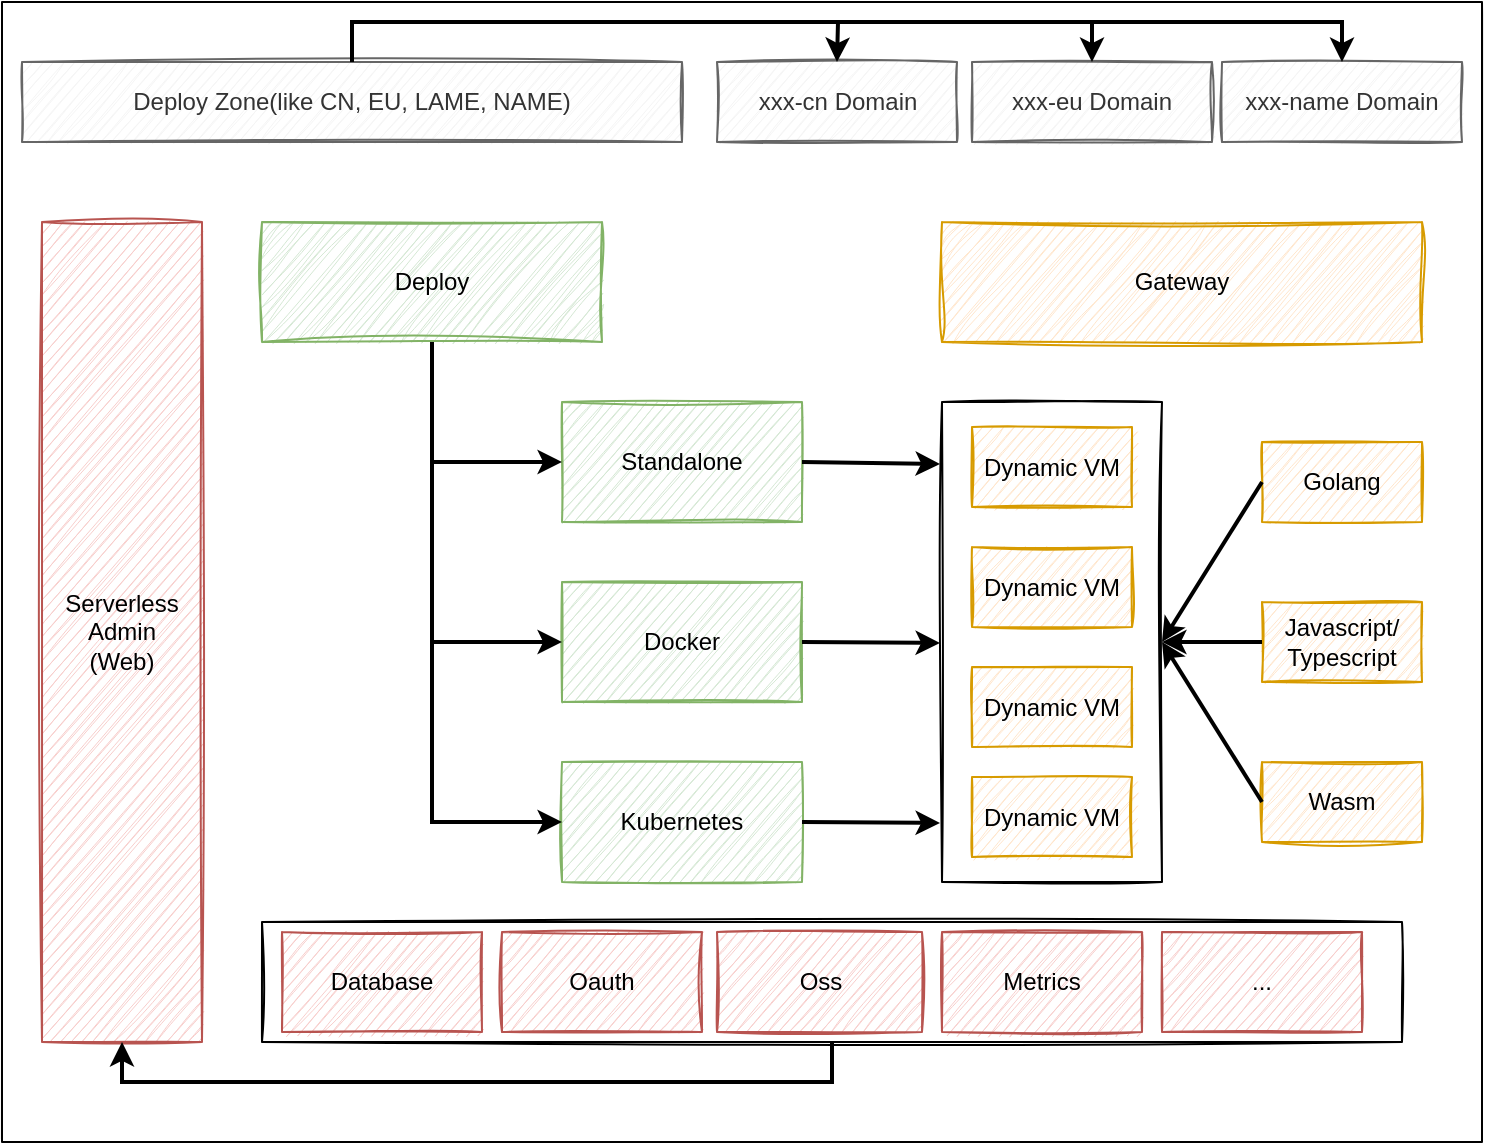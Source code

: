 <mxfile version="20.8.16" type="device"><diagram name="第 1 页" id="iGBc49zqlLuWkFeTKN-a"><mxGraphModel dx="1434" dy="854" grid="1" gridSize="10" guides="1" tooltips="1" connect="1" arrows="1" fold="1" page="1" pageScale="1" pageWidth="827" pageHeight="1169" math="0" shadow="0"><root><mxCell id="0"/><mxCell id="1" parent="0"/><mxCell id="wK9zKMwZq-7dNFixFN0o-37" value="" style="rounded=0;whiteSpace=wrap;html=1;sketch=1;" vertex="1" parent="1"><mxGeometry x="10" y="200" width="740" height="570" as="geometry"/></mxCell><mxCell id="wK9zKMwZq-7dNFixFN0o-1" value="Deploy" style="rounded=0;whiteSpace=wrap;html=1;sketch=1;curveFitting=1;jiggle=2;fillColor=#d5e8d4;strokeColor=#82b366;" vertex="1" parent="1"><mxGeometry x="140" y="310" width="170" height="60" as="geometry"/></mxCell><mxCell id="wK9zKMwZq-7dNFixFN0o-3" value="Standalone" style="rounded=0;whiteSpace=wrap;html=1;sketch=1;fillColor=#d5e8d4;strokeColor=#82b366;" vertex="1" parent="1"><mxGeometry x="290" y="400" width="120" height="60" as="geometry"/></mxCell><mxCell id="wK9zKMwZq-7dNFixFN0o-4" value="Docker" style="rounded=0;whiteSpace=wrap;html=1;sketch=1;fillColor=#d5e8d4;strokeColor=#82b366;" vertex="1" parent="1"><mxGeometry x="290" y="490" width="120" height="60" as="geometry"/></mxCell><mxCell id="wK9zKMwZq-7dNFixFN0o-5" value="Kubernetes" style="rounded=0;whiteSpace=wrap;html=1;sketch=1;fillColor=#d5e8d4;strokeColor=#82b366;" vertex="1" parent="1"><mxGeometry x="290" y="580" width="120" height="60" as="geometry"/></mxCell><mxCell id="wK9zKMwZq-7dNFixFN0o-6" value="" style="endArrow=classic;html=1;rounded=0;exitX=0.5;exitY=1;exitDx=0;exitDy=0;entryX=0;entryY=0.5;entryDx=0;entryDy=0;strokeWidth=2;" edge="1" parent="1" source="wK9zKMwZq-7dNFixFN0o-1" target="wK9zKMwZq-7dNFixFN0o-3"><mxGeometry width="50" height="50" relative="1" as="geometry"><mxPoint x="620" y="460" as="sourcePoint"/><mxPoint x="670" y="410" as="targetPoint"/><Array as="points"><mxPoint x="225" y="430"/></Array></mxGeometry></mxCell><mxCell id="wK9zKMwZq-7dNFixFN0o-7" value="" style="endArrow=classic;html=1;rounded=0;exitX=0.5;exitY=1;exitDx=0;exitDy=0;entryX=0;entryY=0.5;entryDx=0;entryDy=0;strokeWidth=2;" edge="1" parent="1" source="wK9zKMwZq-7dNFixFN0o-1" target="wK9zKMwZq-7dNFixFN0o-4"><mxGeometry width="50" height="50" relative="1" as="geometry"><mxPoint x="620" y="460" as="sourcePoint"/><mxPoint x="670" y="410" as="targetPoint"/><Array as="points"><mxPoint x="225" y="520"/></Array></mxGeometry></mxCell><mxCell id="wK9zKMwZq-7dNFixFN0o-8" value="" style="endArrow=classic;html=1;rounded=0;exitX=0.5;exitY=1;exitDx=0;exitDy=0;entryX=0;entryY=0.5;entryDx=0;entryDy=0;strokeWidth=2;" edge="1" parent="1" source="wK9zKMwZq-7dNFixFN0o-1" target="wK9zKMwZq-7dNFixFN0o-5"><mxGeometry width="50" height="50" relative="1" as="geometry"><mxPoint x="620" y="460" as="sourcePoint"/><mxPoint x="670" y="410" as="targetPoint"/><Array as="points"><mxPoint x="225" y="610"/></Array></mxGeometry></mxCell><mxCell id="wK9zKMwZq-7dNFixFN0o-9" value="" style="rounded=0;whiteSpace=wrap;html=1;sketch=1;" vertex="1" parent="1"><mxGeometry x="480" y="400" width="110" height="240" as="geometry"/></mxCell><mxCell id="wK9zKMwZq-7dNFixFN0o-10" value="" style="rounded=0;whiteSpace=wrap;html=1;sketch=1;" vertex="1" parent="1"><mxGeometry x="140" y="660" width="570" height="60" as="geometry"/></mxCell><mxCell id="wK9zKMwZq-7dNFixFN0o-11" value="Dynamic VM" style="rounded=0;whiteSpace=wrap;html=1;sketch=1;fillColor=#ffe6cc;strokeColor=#d79b00;" vertex="1" parent="1"><mxGeometry x="495" y="412.5" width="80" height="40" as="geometry"/></mxCell><mxCell id="wK9zKMwZq-7dNFixFN0o-12" value="Dynamic VM" style="rounded=0;whiteSpace=wrap;html=1;sketch=1;fillColor=#ffe6cc;strokeColor=#d79b00;" vertex="1" parent="1"><mxGeometry x="495" y="472.5" width="80" height="40" as="geometry"/></mxCell><mxCell id="wK9zKMwZq-7dNFixFN0o-13" value="Dynamic VM" style="rounded=0;whiteSpace=wrap;html=1;sketch=1;fillColor=#ffe6cc;strokeColor=#d79b00;" vertex="1" parent="1"><mxGeometry x="495" y="532.5" width="80" height="40" as="geometry"/></mxCell><mxCell id="wK9zKMwZq-7dNFixFN0o-14" value="Dynamic VM" style="rounded=0;whiteSpace=wrap;html=1;sketch=1;fillColor=#ffe6cc;strokeColor=#d79b00;" vertex="1" parent="1"><mxGeometry x="495" y="587.5" width="80" height="40" as="geometry"/></mxCell><mxCell id="wK9zKMwZq-7dNFixFN0o-15" value="Serverless Admin&lt;br&gt;(Web)" style="rounded=0;whiteSpace=wrap;html=1;sketch=1;fillColor=#f8cecc;strokeColor=#b85450;" vertex="1" parent="1"><mxGeometry x="30" y="310" width="80" height="410" as="geometry"/></mxCell><mxCell id="wK9zKMwZq-7dNFixFN0o-16" value="Database" style="rounded=0;whiteSpace=wrap;html=1;sketch=1;fillColor=#f8cecc;strokeColor=#b85450;" vertex="1" parent="1"><mxGeometry x="150" y="665" width="100" height="50" as="geometry"/></mxCell><mxCell id="wK9zKMwZq-7dNFixFN0o-17" value="Oauth" style="rounded=0;whiteSpace=wrap;html=1;sketch=1;fillColor=#f8cecc;strokeColor=#b85450;" vertex="1" parent="1"><mxGeometry x="260" y="665" width="100" height="50" as="geometry"/></mxCell><mxCell id="wK9zKMwZq-7dNFixFN0o-18" value="Oss" style="rounded=0;whiteSpace=wrap;html=1;sketch=1;fillColor=#f8cecc;strokeColor=#b85450;" vertex="1" parent="1"><mxGeometry x="367.5" y="665" width="102.5" height="50" as="geometry"/></mxCell><mxCell id="wK9zKMwZq-7dNFixFN0o-19" value="Metrics" style="rounded=0;whiteSpace=wrap;html=1;sketch=1;fillColor=#f8cecc;strokeColor=#b85450;" vertex="1" parent="1"><mxGeometry x="480" y="665" width="100" height="50" as="geometry"/></mxCell><mxCell id="wK9zKMwZq-7dNFixFN0o-21" value="Golang" style="rounded=0;whiteSpace=wrap;html=1;sketch=1;fillColor=#ffe6cc;strokeColor=#d79b00;" vertex="1" parent="1"><mxGeometry x="640" y="420" width="80" height="40" as="geometry"/></mxCell><mxCell id="wK9zKMwZq-7dNFixFN0o-22" value="Javascript/&lt;br&gt;Typescript" style="rounded=0;whiteSpace=wrap;html=1;sketch=1;fillColor=#ffe6cc;strokeColor=#d79b00;" vertex="1" parent="1"><mxGeometry x="640" y="500" width="80" height="40" as="geometry"/></mxCell><mxCell id="wK9zKMwZq-7dNFixFN0o-23" value="Wasm" style="rounded=0;whiteSpace=wrap;html=1;sketch=1;fillColor=#ffe6cc;strokeColor=#d79b00;" vertex="1" parent="1"><mxGeometry x="640" y="580" width="80" height="40" as="geometry"/></mxCell><mxCell id="wK9zKMwZq-7dNFixFN0o-24" value="" style="endArrow=classic;html=1;rounded=0;strokeWidth=2;exitX=0;exitY=0.5;exitDx=0;exitDy=0;entryX=1;entryY=0.5;entryDx=0;entryDy=0;" edge="1" parent="1" source="wK9zKMwZq-7dNFixFN0o-21" target="wK9zKMwZq-7dNFixFN0o-9"><mxGeometry width="50" height="50" relative="1" as="geometry"><mxPoint x="620" y="460" as="sourcePoint"/><mxPoint x="670" y="410" as="targetPoint"/></mxGeometry></mxCell><mxCell id="wK9zKMwZq-7dNFixFN0o-25" value="" style="endArrow=classic;html=1;rounded=0;strokeWidth=2;exitX=0;exitY=0.5;exitDx=0;exitDy=0;entryX=1;entryY=0.5;entryDx=0;entryDy=0;" edge="1" parent="1" source="wK9zKMwZq-7dNFixFN0o-22" target="wK9zKMwZq-7dNFixFN0o-9"><mxGeometry width="50" height="50" relative="1" as="geometry"><mxPoint x="620" y="460" as="sourcePoint"/><mxPoint x="610" y="520" as="targetPoint"/></mxGeometry></mxCell><mxCell id="wK9zKMwZq-7dNFixFN0o-26" value="" style="endArrow=classic;html=1;rounded=0;strokeWidth=2;exitX=0;exitY=0.5;exitDx=0;exitDy=0;entryX=1;entryY=0.5;entryDx=0;entryDy=0;" edge="1" parent="1" source="wK9zKMwZq-7dNFixFN0o-23" target="wK9zKMwZq-7dNFixFN0o-9"><mxGeometry width="50" height="50" relative="1" as="geometry"><mxPoint x="620" y="460" as="sourcePoint"/><mxPoint x="670" y="410" as="targetPoint"/></mxGeometry></mxCell><mxCell id="wK9zKMwZq-7dNFixFN0o-28" value="..." style="rounded=0;whiteSpace=wrap;html=1;sketch=1;fillColor=#f8cecc;strokeColor=#b85450;" vertex="1" parent="1"><mxGeometry x="590" y="665" width="100" height="50" as="geometry"/></mxCell><mxCell id="wK9zKMwZq-7dNFixFN0o-30" value="Gateway" style="rounded=0;whiteSpace=wrap;html=1;sketch=1;curveFitting=1;jiggle=2;fillColor=#ffe6cc;strokeColor=#d79b00;" vertex="1" parent="1"><mxGeometry x="480" y="310" width="240" height="60" as="geometry"/></mxCell><mxCell id="wK9zKMwZq-7dNFixFN0o-31" value="" style="endArrow=classic;html=1;rounded=0;strokeWidth=2;exitX=0.5;exitY=1;exitDx=0;exitDy=0;entryX=0.5;entryY=1;entryDx=0;entryDy=0;" edge="1" parent="1" source="wK9zKMwZq-7dNFixFN0o-10" target="wK9zKMwZq-7dNFixFN0o-15"><mxGeometry width="50" height="50" relative="1" as="geometry"><mxPoint x="620" y="460" as="sourcePoint"/><mxPoint x="670" y="410" as="targetPoint"/><Array as="points"><mxPoint x="425" y="740"/><mxPoint x="70" y="740"/></Array></mxGeometry></mxCell><mxCell id="wK9zKMwZq-7dNFixFN0o-33" value="" style="endArrow=classic;html=1;rounded=0;strokeWidth=2;exitX=1;exitY=0.5;exitDx=0;exitDy=0;entryX=-0.009;entryY=0.129;entryDx=0;entryDy=0;entryPerimeter=0;" edge="1" parent="1" source="wK9zKMwZq-7dNFixFN0o-3" target="wK9zKMwZq-7dNFixFN0o-9"><mxGeometry width="50" height="50" relative="1" as="geometry"><mxPoint x="620" y="460" as="sourcePoint"/><mxPoint x="670" y="410" as="targetPoint"/></mxGeometry></mxCell><mxCell id="wK9zKMwZq-7dNFixFN0o-35" value="" style="endArrow=classic;html=1;rounded=0;strokeWidth=2;entryX=-0.009;entryY=0.129;entryDx=0;entryDy=0;entryPerimeter=0;" edge="1" parent="1"><mxGeometry width="50" height="50" relative="1" as="geometry"><mxPoint x="410" y="520" as="sourcePoint"/><mxPoint x="479.01" y="520.46" as="targetPoint"/></mxGeometry></mxCell><mxCell id="wK9zKMwZq-7dNFixFN0o-36" value="" style="endArrow=classic;html=1;rounded=0;strokeWidth=2;entryX=-0.009;entryY=0.129;entryDx=0;entryDy=0;entryPerimeter=0;" edge="1" parent="1"><mxGeometry width="50" height="50" relative="1" as="geometry"><mxPoint x="410" y="610" as="sourcePoint"/><mxPoint x="479.01" y="610.46" as="targetPoint"/></mxGeometry></mxCell><mxCell id="wK9zKMwZq-7dNFixFN0o-38" value="Deploy Zone(like CN,&amp;nbsp;EU,&amp;nbsp;LAME,&amp;nbsp;NAME)" style="rounded=0;whiteSpace=wrap;html=1;sketch=1;fillColor=#f5f5f5;fontColor=#333333;strokeColor=#666666;" vertex="1" parent="1"><mxGeometry x="20" y="230" width="330" height="40" as="geometry"/></mxCell><mxCell id="wK9zKMwZq-7dNFixFN0o-39" value="xxx-cn Domain" style="rounded=0;whiteSpace=wrap;html=1;sketch=1;fillColor=#f5f5f5;fontColor=#333333;strokeColor=#666666;" vertex="1" parent="1"><mxGeometry x="367.5" y="230" width="120" height="40" as="geometry"/></mxCell><mxCell id="wK9zKMwZq-7dNFixFN0o-40" value="xxx-eu Domain" style="rounded=0;whiteSpace=wrap;html=1;sketch=1;fillColor=#f5f5f5;fontColor=#333333;strokeColor=#666666;" vertex="1" parent="1"><mxGeometry x="495" y="230" width="120" height="40" as="geometry"/></mxCell><mxCell id="wK9zKMwZq-7dNFixFN0o-41" value="xxx-name Domain" style="rounded=0;whiteSpace=wrap;html=1;sketch=1;fillColor=#f5f5f5;fontColor=#333333;strokeColor=#666666;" vertex="1" parent="1"><mxGeometry x="620" y="230" width="120" height="40" as="geometry"/></mxCell><mxCell id="wK9zKMwZq-7dNFixFN0o-42" value="" style="endArrow=classic;html=1;rounded=0;strokeWidth=2;exitX=0.5;exitY=0;exitDx=0;exitDy=0;entryX=0.5;entryY=0;entryDx=0;entryDy=0;" edge="1" parent="1" source="wK9zKMwZq-7dNFixFN0o-38" target="wK9zKMwZq-7dNFixFN0o-39"><mxGeometry width="50" height="50" relative="1" as="geometry"><mxPoint x="620" y="460" as="sourcePoint"/><mxPoint x="670" y="410" as="targetPoint"/><Array as="points"><mxPoint x="185" y="210"/><mxPoint x="428" y="210"/></Array></mxGeometry></mxCell><mxCell id="wK9zKMwZq-7dNFixFN0o-44" value="" style="endArrow=classic;html=1;rounded=0;strokeWidth=2;exitX=0.5;exitY=0;exitDx=0;exitDy=0;entryX=0.5;entryY=0;entryDx=0;entryDy=0;" edge="1" parent="1" source="wK9zKMwZq-7dNFixFN0o-38" target="wK9zKMwZq-7dNFixFN0o-40"><mxGeometry width="50" height="50" relative="1" as="geometry"><mxPoint x="620" y="460" as="sourcePoint"/><mxPoint x="670" y="410" as="targetPoint"/><Array as="points"><mxPoint x="185" y="210"/><mxPoint x="555" y="210"/></Array></mxGeometry></mxCell><mxCell id="wK9zKMwZq-7dNFixFN0o-45" value="" style="endArrow=classic;html=1;rounded=0;strokeWidth=2;exitX=0.5;exitY=0;exitDx=0;exitDy=0;entryX=0.5;entryY=0;entryDx=0;entryDy=0;" edge="1" parent="1" source="wK9zKMwZq-7dNFixFN0o-38" target="wK9zKMwZq-7dNFixFN0o-41"><mxGeometry width="50" height="50" relative="1" as="geometry"><mxPoint x="620" y="460" as="sourcePoint"/><mxPoint x="670" y="410" as="targetPoint"/><Array as="points"><mxPoint x="185" y="210"/><mxPoint x="680" y="210"/></Array></mxGeometry></mxCell></root></mxGraphModel></diagram></mxfile>